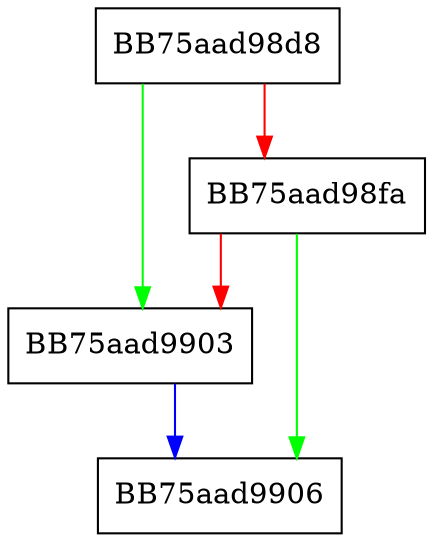 digraph find {
  node [shape="box"];
  graph [splines=ortho];
  BB75aad98d8 -> BB75aad9903 [color="green"];
  BB75aad98d8 -> BB75aad98fa [color="red"];
  BB75aad98fa -> BB75aad9906 [color="green"];
  BB75aad98fa -> BB75aad9903 [color="red"];
  BB75aad9903 -> BB75aad9906 [color="blue"];
}